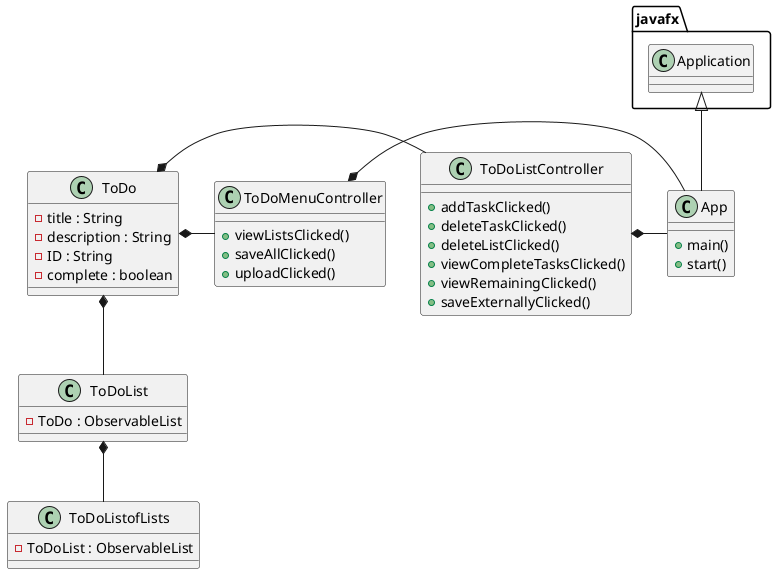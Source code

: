 @startuml
'https://plantuml.com/class-diagram

class App {
    + main()
    + start()
}

class ToDoMenuController {
    + viewListsClicked()
    + saveAllClicked()
    + uploadClicked()
}

class ToDo {
    - title : String
    - description : String
    - ID : String
    - complete : boolean
}

class ToDoList {
    - ToDo : ObservableList
}


class ToDoListofLists {
    - ToDoList : ObservableList
}
class ToDoListController {
    + addTaskClicked()
    + deleteTaskClicked()
    + deleteListClicked()
    + viewCompleteTasksClicked()
    + viewRemainingClicked()
    + saveExternallyClicked()
}


ToDoListController *- App
ToDoMenuController *- App

ToDo *- ToDoListController
ToDo *- ToDoMenuController

ToDo *-- ToDoList

ToDoList *-- ToDoListofLists

javafx.Application <|-- App


@enduml